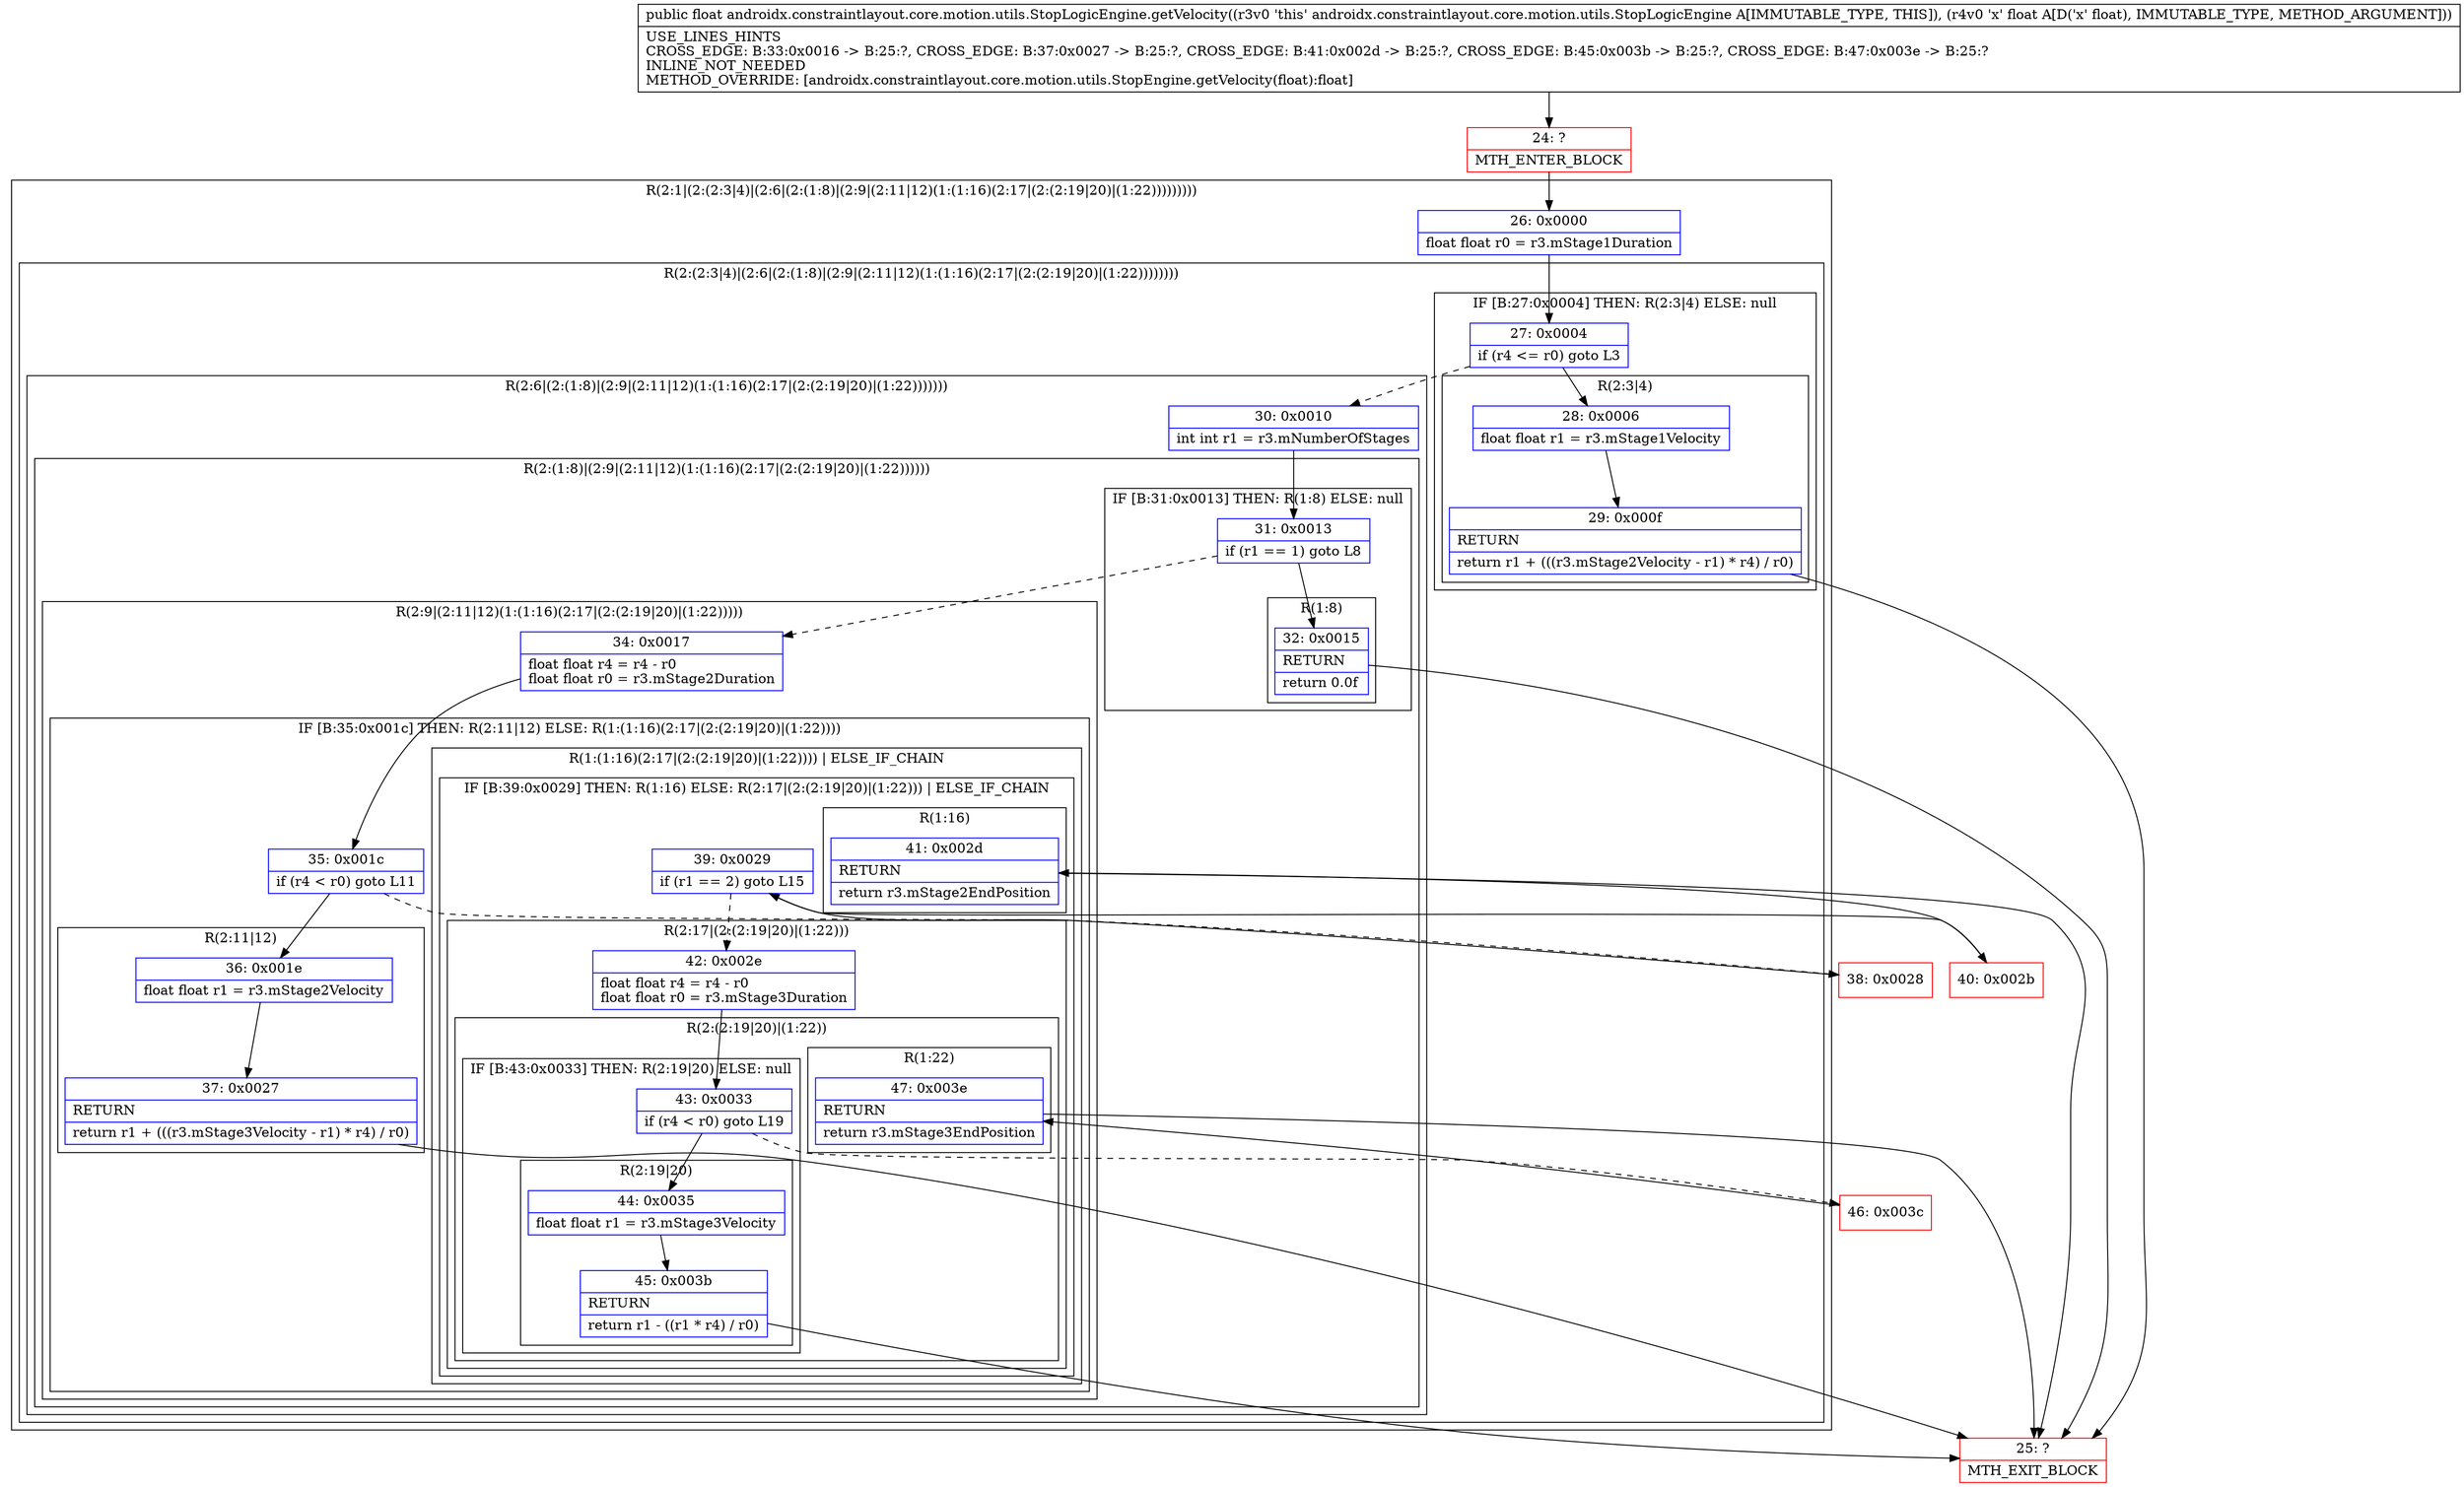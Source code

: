 digraph "CFG forandroidx.constraintlayout.core.motion.utils.StopLogicEngine.getVelocity(F)F" {
subgraph cluster_Region_243289422 {
label = "R(2:1|(2:(2:3|4)|(2:6|(2:(1:8)|(2:9|(2:11|12)(1:(1:16)(2:17|(2:(2:19|20)|(1:22)))))))))";
node [shape=record,color=blue];
Node_26 [shape=record,label="{26\:\ 0x0000|float float r0 = r3.mStage1Duration\l}"];
subgraph cluster_Region_1775177490 {
label = "R(2:(2:3|4)|(2:6|(2:(1:8)|(2:9|(2:11|12)(1:(1:16)(2:17|(2:(2:19|20)|(1:22))))))))";
node [shape=record,color=blue];
subgraph cluster_IfRegion_781588858 {
label = "IF [B:27:0x0004] THEN: R(2:3|4) ELSE: null";
node [shape=record,color=blue];
Node_27 [shape=record,label="{27\:\ 0x0004|if (r4 \<= r0) goto L3\l}"];
subgraph cluster_Region_385097371 {
label = "R(2:3|4)";
node [shape=record,color=blue];
Node_28 [shape=record,label="{28\:\ 0x0006|float float r1 = r3.mStage1Velocity\l}"];
Node_29 [shape=record,label="{29\:\ 0x000f|RETURN\l|return r1 + (((r3.mStage2Velocity \- r1) * r4) \/ r0)\l}"];
}
}
subgraph cluster_Region_1904608129 {
label = "R(2:6|(2:(1:8)|(2:9|(2:11|12)(1:(1:16)(2:17|(2:(2:19|20)|(1:22)))))))";
node [shape=record,color=blue];
Node_30 [shape=record,label="{30\:\ 0x0010|int int r1 = r3.mNumberOfStages\l}"];
subgraph cluster_Region_1292559101 {
label = "R(2:(1:8)|(2:9|(2:11|12)(1:(1:16)(2:17|(2:(2:19|20)|(1:22))))))";
node [shape=record,color=blue];
subgraph cluster_IfRegion_1866828034 {
label = "IF [B:31:0x0013] THEN: R(1:8) ELSE: null";
node [shape=record,color=blue];
Node_31 [shape=record,label="{31\:\ 0x0013|if (r1 == 1) goto L8\l}"];
subgraph cluster_Region_1137234083 {
label = "R(1:8)";
node [shape=record,color=blue];
Node_32 [shape=record,label="{32\:\ 0x0015|RETURN\l|return 0.0f\l}"];
}
}
subgraph cluster_Region_2111888206 {
label = "R(2:9|(2:11|12)(1:(1:16)(2:17|(2:(2:19|20)|(1:22)))))";
node [shape=record,color=blue];
Node_34 [shape=record,label="{34\:\ 0x0017|float float r4 = r4 \- r0\lfloat float r0 = r3.mStage2Duration\l}"];
subgraph cluster_IfRegion_582142060 {
label = "IF [B:35:0x001c] THEN: R(2:11|12) ELSE: R(1:(1:16)(2:17|(2:(2:19|20)|(1:22))))";
node [shape=record,color=blue];
Node_35 [shape=record,label="{35\:\ 0x001c|if (r4 \< r0) goto L11\l}"];
subgraph cluster_Region_1676234160 {
label = "R(2:11|12)";
node [shape=record,color=blue];
Node_36 [shape=record,label="{36\:\ 0x001e|float float r1 = r3.mStage2Velocity\l}"];
Node_37 [shape=record,label="{37\:\ 0x0027|RETURN\l|return r1 + (((r3.mStage3Velocity \- r1) * r4) \/ r0)\l}"];
}
subgraph cluster_Region_122032033 {
label = "R(1:(1:16)(2:17|(2:(2:19|20)|(1:22)))) | ELSE_IF_CHAIN\l";
node [shape=record,color=blue];
subgraph cluster_IfRegion_1509114551 {
label = "IF [B:39:0x0029] THEN: R(1:16) ELSE: R(2:17|(2:(2:19|20)|(1:22))) | ELSE_IF_CHAIN\l";
node [shape=record,color=blue];
Node_39 [shape=record,label="{39\:\ 0x0029|if (r1 == 2) goto L15\l}"];
subgraph cluster_Region_375404484 {
label = "R(1:16)";
node [shape=record,color=blue];
Node_41 [shape=record,label="{41\:\ 0x002d|RETURN\l|return r3.mStage2EndPosition\l}"];
}
subgraph cluster_Region_547870038 {
label = "R(2:17|(2:(2:19|20)|(1:22)))";
node [shape=record,color=blue];
Node_42 [shape=record,label="{42\:\ 0x002e|float float r4 = r4 \- r0\lfloat float r0 = r3.mStage3Duration\l}"];
subgraph cluster_Region_216474367 {
label = "R(2:(2:19|20)|(1:22))";
node [shape=record,color=blue];
subgraph cluster_IfRegion_1661127951 {
label = "IF [B:43:0x0033] THEN: R(2:19|20) ELSE: null";
node [shape=record,color=blue];
Node_43 [shape=record,label="{43\:\ 0x0033|if (r4 \< r0) goto L19\l}"];
subgraph cluster_Region_1472698539 {
label = "R(2:19|20)";
node [shape=record,color=blue];
Node_44 [shape=record,label="{44\:\ 0x0035|float float r1 = r3.mStage3Velocity\l}"];
Node_45 [shape=record,label="{45\:\ 0x003b|RETURN\l|return r1 \- ((r1 * r4) \/ r0)\l}"];
}
}
subgraph cluster_Region_154121736 {
label = "R(1:22)";
node [shape=record,color=blue];
Node_47 [shape=record,label="{47\:\ 0x003e|RETURN\l|return r3.mStage3EndPosition\l}"];
}
}
}
}
}
}
}
}
}
}
}
Node_24 [shape=record,color=red,label="{24\:\ ?|MTH_ENTER_BLOCK\l}"];
Node_25 [shape=record,color=red,label="{25\:\ ?|MTH_EXIT_BLOCK\l}"];
Node_38 [shape=record,color=red,label="{38\:\ 0x0028}"];
Node_40 [shape=record,color=red,label="{40\:\ 0x002b}"];
Node_46 [shape=record,color=red,label="{46\:\ 0x003c}"];
MethodNode[shape=record,label="{public float androidx.constraintlayout.core.motion.utils.StopLogicEngine.getVelocity((r3v0 'this' androidx.constraintlayout.core.motion.utils.StopLogicEngine A[IMMUTABLE_TYPE, THIS]), (r4v0 'x' float A[D('x' float), IMMUTABLE_TYPE, METHOD_ARGUMENT]))  | USE_LINES_HINTS\lCROSS_EDGE: B:33:0x0016 \-\> B:25:?, CROSS_EDGE: B:37:0x0027 \-\> B:25:?, CROSS_EDGE: B:41:0x002d \-\> B:25:?, CROSS_EDGE: B:45:0x003b \-\> B:25:?, CROSS_EDGE: B:47:0x003e \-\> B:25:?\lINLINE_NOT_NEEDED\lMETHOD_OVERRIDE: [androidx.constraintlayout.core.motion.utils.StopEngine.getVelocity(float):float]\l}"];
MethodNode -> Node_24;Node_26 -> Node_27;
Node_27 -> Node_28;
Node_27 -> Node_30[style=dashed];
Node_28 -> Node_29;
Node_29 -> Node_25;
Node_30 -> Node_31;
Node_31 -> Node_32;
Node_31 -> Node_34[style=dashed];
Node_32 -> Node_25;
Node_34 -> Node_35;
Node_35 -> Node_36;
Node_35 -> Node_38[style=dashed];
Node_36 -> Node_37;
Node_37 -> Node_25;
Node_39 -> Node_40;
Node_39 -> Node_42[style=dashed];
Node_41 -> Node_25;
Node_42 -> Node_43;
Node_43 -> Node_44;
Node_43 -> Node_46[style=dashed];
Node_44 -> Node_45;
Node_45 -> Node_25;
Node_47 -> Node_25;
Node_24 -> Node_26;
Node_38 -> Node_39;
Node_40 -> Node_41;
Node_46 -> Node_47;
}

